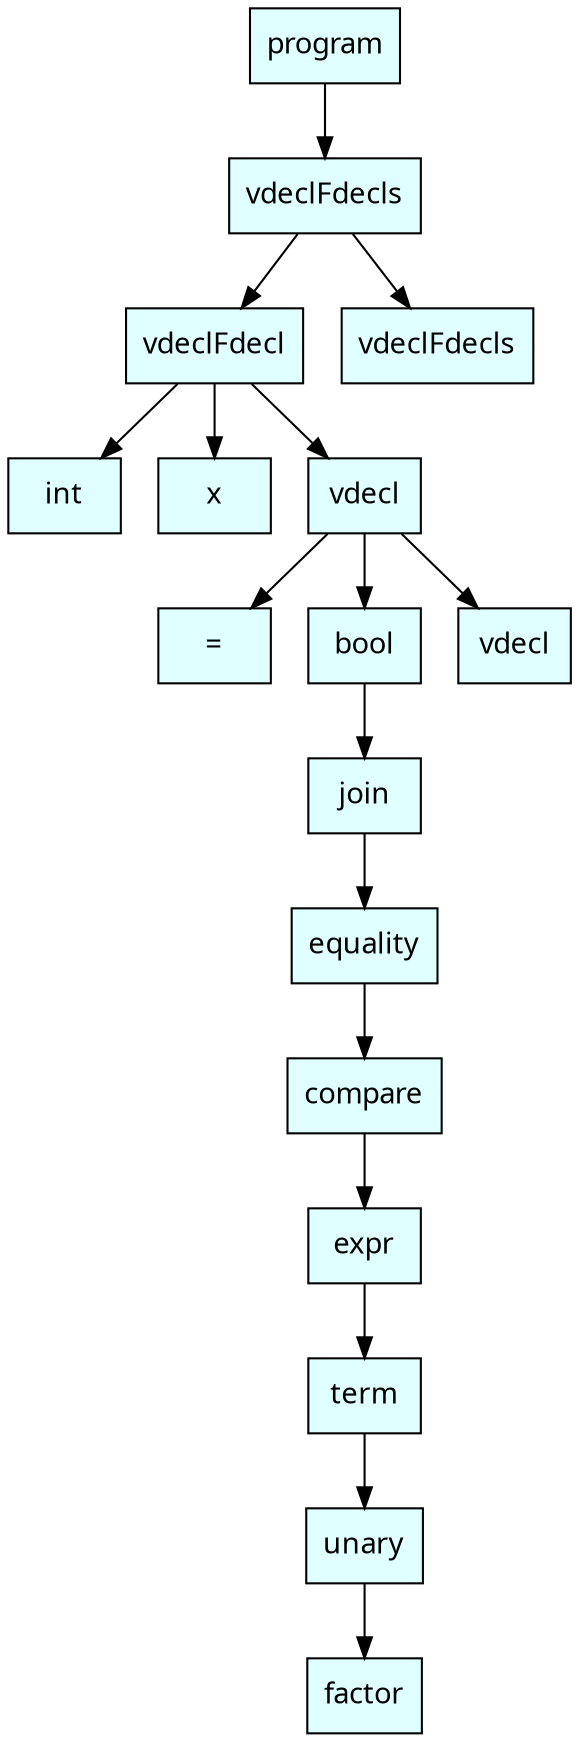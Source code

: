 digraph BinaryTree {
    node [shape=box, style=filled, fillcolor=lightcyan, fontname="Microsoft YaHei"]
	43942917 [label="program"];
	59941933 [label="vdeclFdecls"];
	43942917->59941933;
	59941933 [label="vdeclFdecls"];
	2606490 [label="vdeclFdecl"];
	59941933->2606490;
	2606490 [label="vdeclFdecl"];
	23458411 [label="int"];
	2606490->23458411;
	23458411 [label="int"];
	9799115 [label="x"];
	2606490->9799115;
	9799115 [label="x"];
	21083178 [label="vdecl"];
	2606490->21083178;
	21083178 [label="vdecl"];
	55530882 [label="="];
	21083178->55530882;
	55530882 [label="="];
	30015890 [label="bool"];
	21083178->30015890;
	30015890 [label="bool"];
	1707556 [label="join"];
	30015890->1707556;
	1707556 [label="join"];
	15368010 [label="equality"];
	1707556->15368010;
	15368010 [label="equality"];
	4094363 [label="compare"];
	15368010->4094363;
	4094363 [label="compare"];
	36849274 [label="expr"];
	4094363->36849274;
	36849274 [label="expr"];
	63208015 [label="term"];
	36849274->63208015;
	63208015 [label="term"];
	32001227 [label="unary"];
	63208015->32001227;
	32001227 [label="unary"];
	19575591 [label="factor"];
	32001227->19575591;
	19575591 [label="factor"];
	41962596 [label="vdecl"];
	21083178->41962596;
	41962596 [label="vdecl"];
	42119052 [label="vdeclFdecls"];
	59941933->42119052;
	42119052 [label="vdeclFdecls"];
}
